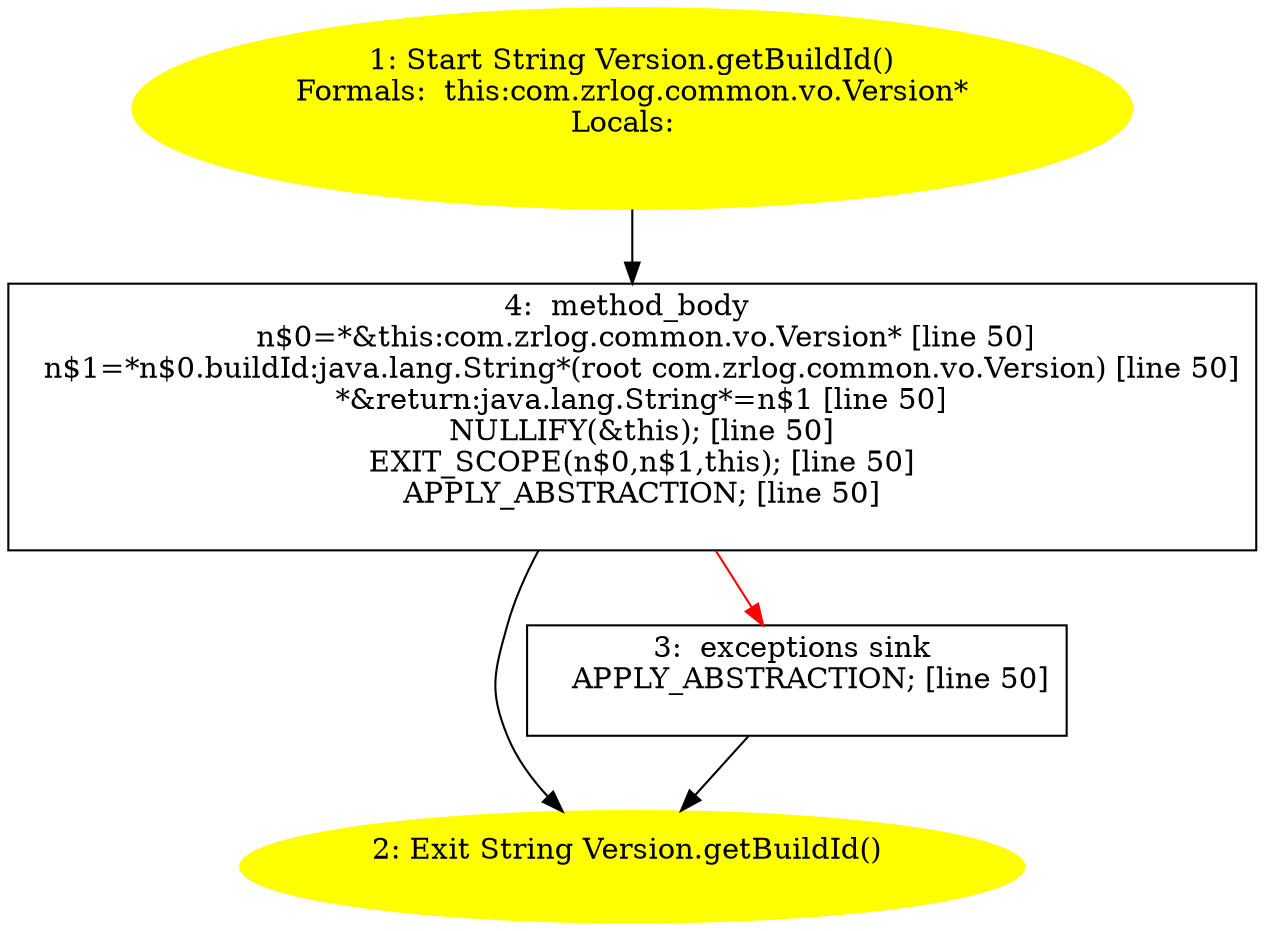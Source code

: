 /* @generated */
digraph cfg {
"com.zrlog.common.vo.Version.getBuildId():java.lang.String.639b75bd92f8fa46390e9193dcb7b40b_1" [label="1: Start String Version.getBuildId()\nFormals:  this:com.zrlog.common.vo.Version*\nLocals:  \n  " color=yellow style=filled]
	

	 "com.zrlog.common.vo.Version.getBuildId():java.lang.String.639b75bd92f8fa46390e9193dcb7b40b_1" -> "com.zrlog.common.vo.Version.getBuildId():java.lang.String.639b75bd92f8fa46390e9193dcb7b40b_4" ;
"com.zrlog.common.vo.Version.getBuildId():java.lang.String.639b75bd92f8fa46390e9193dcb7b40b_2" [label="2: Exit String Version.getBuildId() \n  " color=yellow style=filled]
	

"com.zrlog.common.vo.Version.getBuildId():java.lang.String.639b75bd92f8fa46390e9193dcb7b40b_3" [label="3:  exceptions sink \n   APPLY_ABSTRACTION; [line 50]\n " shape="box"]
	

	 "com.zrlog.common.vo.Version.getBuildId():java.lang.String.639b75bd92f8fa46390e9193dcb7b40b_3" -> "com.zrlog.common.vo.Version.getBuildId():java.lang.String.639b75bd92f8fa46390e9193dcb7b40b_2" ;
"com.zrlog.common.vo.Version.getBuildId():java.lang.String.639b75bd92f8fa46390e9193dcb7b40b_4" [label="4:  method_body \n   n$0=*&this:com.zrlog.common.vo.Version* [line 50]\n  n$1=*n$0.buildId:java.lang.String*(root com.zrlog.common.vo.Version) [line 50]\n  *&return:java.lang.String*=n$1 [line 50]\n  NULLIFY(&this); [line 50]\n  EXIT_SCOPE(n$0,n$1,this); [line 50]\n  APPLY_ABSTRACTION; [line 50]\n " shape="box"]
	

	 "com.zrlog.common.vo.Version.getBuildId():java.lang.String.639b75bd92f8fa46390e9193dcb7b40b_4" -> "com.zrlog.common.vo.Version.getBuildId():java.lang.String.639b75bd92f8fa46390e9193dcb7b40b_2" ;
	 "com.zrlog.common.vo.Version.getBuildId():java.lang.String.639b75bd92f8fa46390e9193dcb7b40b_4" -> "com.zrlog.common.vo.Version.getBuildId():java.lang.String.639b75bd92f8fa46390e9193dcb7b40b_3" [color="red" ];
}
